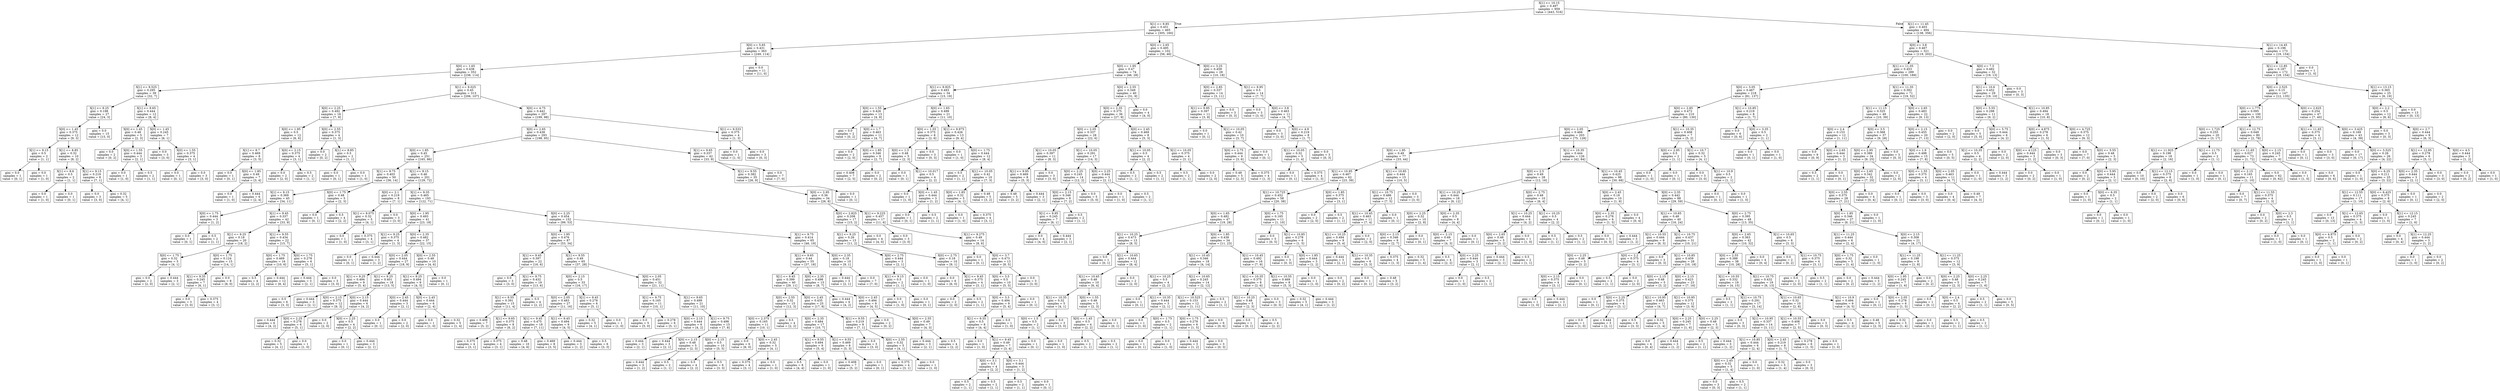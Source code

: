 digraph Tree {
node [shape=box] ;
0 [label="X[1] <= 10.15\ngini = 0.497\nsamples = 959\nvalue = [443, 516]"] ;
1 [label="X[1] <= 9.85\ngini = 0.451\nsamples = 465\nvalue = [305, 160]"] ;
0 -> 1 [labeldistance=2.5, labelangle=45, headlabel="True"] ;
2 [label="X[0] <= 5.65\ngini = 0.431\nsamples = 363\nvalue = [249, 114]"] ;
1 -> 2 ;
3 [label="X[0] <= 1.65\ngini = 0.438\nsamples = 352\nvalue = [238, 114]"] ;
2 -> 3 ;
4 [label="X[1] <= 9.525\ngini = 0.295\nsamples = 39\nvalue = [32, 7]"] ;
3 -> 4 ;
5 [label="X[1] <= 9.25\ngini = 0.198\nsamples = 27\nvalue = [24, 3]"] ;
4 -> 5 ;
6 [label="X[0] <= 1.45\ngini = 0.375\nsamples = 12\nvalue = [9, 3]"] ;
5 -> 6 ;
7 [label="X[1] <= 9.15\ngini = 0.5\nsamples = 2\nvalue = [1, 1]"] ;
6 -> 7 ;
8 [label="gini = 0.0\nsamples = 1\nvalue = [0, 1]"] ;
7 -> 8 ;
9 [label="gini = 0.0\nsamples = 1\nvalue = [1, 0]"] ;
7 -> 9 ;
10 [label="X[1] <= 8.85\ngini = 0.32\nsamples = 10\nvalue = [8, 2]"] ;
6 -> 10 ;
11 [label="X[1] <= 8.6\ngini = 0.5\nsamples = 2\nvalue = [1, 1]"] ;
10 -> 11 ;
12 [label="gini = 0.0\nsamples = 1\nvalue = [1, 0]"] ;
11 -> 12 ;
13 [label="gini = 0.0\nsamples = 1\nvalue = [0, 1]"] ;
11 -> 13 ;
14 [label="X[1] <= 9.15\ngini = 0.219\nsamples = 8\nvalue = [7, 1]"] ;
10 -> 14 ;
15 [label="gini = 0.0\nsamples = 3\nvalue = [3, 0]"] ;
14 -> 15 ;
16 [label="gini = 0.32\nsamples = 5\nvalue = [4, 1]"] ;
14 -> 16 ;
17 [label="gini = 0.0\nsamples = 15\nvalue = [15, 0]"] ;
5 -> 17 ;
18 [label="X[1] <= 9.65\ngini = 0.444\nsamples = 12\nvalue = [8, 4]"] ;
4 -> 18 ;
19 [label="X[0] <= 1.45\ngini = 0.48\nsamples = 5\nvalue = [2, 3]"] ;
18 -> 19 ;
20 [label="gini = 0.0\nsamples = 2\nvalue = [0, 2]"] ;
19 -> 20 ;
21 [label="X[0] <= 1.55\ngini = 0.444\nsamples = 3\nvalue = [2, 1]"] ;
19 -> 21 ;
22 [label="gini = 0.0\nsamples = 1\nvalue = [1, 0]"] ;
21 -> 22 ;
23 [label="gini = 0.5\nsamples = 2\nvalue = [1, 1]"] ;
21 -> 23 ;
24 [label="X[0] <= 1.45\ngini = 0.245\nsamples = 7\nvalue = [6, 1]"] ;
18 -> 24 ;
25 [label="gini = 0.0\nsamples = 3\nvalue = [3, 0]"] ;
24 -> 25 ;
26 [label="X[0] <= 1.55\ngini = 0.375\nsamples = 4\nvalue = [3, 1]"] ;
24 -> 26 ;
27 [label="gini = 0.0\nsamples = 1\nvalue = [0, 1]"] ;
26 -> 27 ;
28 [label="gini = 0.0\nsamples = 3\nvalue = [3, 0]"] ;
26 -> 28 ;
29 [label="X[1] <= 9.025\ngini = 0.45\nsamples = 313\nvalue = [206, 107]"] ;
3 -> 29 ;
30 [label="X[0] <= 2.25\ngini = 0.492\nsamples = 16\nvalue = [7, 9]"] ;
29 -> 30 ;
31 [label="X[0] <= 1.95\ngini = 0.5\nsamples = 12\nvalue = [6, 6]"] ;
30 -> 31 ;
32 [label="X[1] <= 8.7\ngini = 0.469\nsamples = 8\nvalue = [3, 5]"] ;
31 -> 32 ;
33 [label="gini = 0.0\nsamples = 1\nvalue = [0, 1]"] ;
32 -> 33 ;
34 [label="X[0] <= 1.85\ngini = 0.49\nsamples = 7\nvalue = [3, 4]"] ;
32 -> 34 ;
35 [label="gini = 0.0\nsamples = 1\nvalue = [1, 0]"] ;
34 -> 35 ;
36 [label="gini = 0.444\nsamples = 6\nvalue = [2, 4]"] ;
34 -> 36 ;
37 [label="X[0] <= 2.15\ngini = 0.375\nsamples = 4\nvalue = [3, 1]"] ;
31 -> 37 ;
38 [label="gini = 0.0\nsamples = 2\nvalue = [2, 0]"] ;
37 -> 38 ;
39 [label="gini = 0.5\nsamples = 2\nvalue = [1, 1]"] ;
37 -> 39 ;
40 [label="X[0] <= 2.55\ngini = 0.375\nsamples = 4\nvalue = [1, 3]"] ;
30 -> 40 ;
41 [label="gini = 0.0\nsamples = 2\nvalue = [0, 2]"] ;
40 -> 41 ;
42 [label="X[1] <= 8.85\ngini = 0.5\nsamples = 2\nvalue = [1, 1]"] ;
40 -> 42 ;
43 [label="gini = 0.0\nsamples = 1\nvalue = [0, 1]"] ;
42 -> 43 ;
44 [label="gini = 0.0\nsamples = 1\nvalue = [1, 0]"] ;
42 -> 44 ;
45 [label="X[0] <= 4.75\ngini = 0.442\nsamples = 297\nvalue = [199, 98]"] ;
29 -> 45 ;
46 [label="X[0] <= 2.65\ngini = 0.438\nsamples = 293\nvalue = [198, 95]"] ;
45 -> 46 ;
47 [label="X[0] <= 1.85\ngini = 0.45\nsamples = 251\nvalue = [165, 86]"] ;
46 -> 47 ;
48 [label="X[1] <= 9.75\ngini = 0.403\nsamples = 50\nvalue = [36, 14]"] ;
47 -> 48 ;
49 [label="X[1] <= 9.15\ngini = 0.369\nsamples = 45\nvalue = [34, 11]"] ;
48 -> 49 ;
50 [label="X[0] <= 1.75\ngini = 0.444\nsamples = 3\nvalue = [1, 2]"] ;
49 -> 50 ;
51 [label="gini = 0.0\nsamples = 1\nvalue = [0, 1]"] ;
50 -> 51 ;
52 [label="gini = 0.5\nsamples = 2\nvalue = [1, 1]"] ;
50 -> 52 ;
53 [label="X[1] <= 9.45\ngini = 0.337\nsamples = 42\nvalue = [33, 9]"] ;
49 -> 53 ;
54 [label="X[1] <= 9.25\ngini = 0.18\nsamples = 20\nvalue = [18, 2]"] ;
53 -> 54 ;
55 [label="X[0] <= 1.75\ngini = 0.32\nsamples = 5\nvalue = [4, 1]"] ;
54 -> 55 ;
56 [label="gini = 0.0\nsamples = 2\nvalue = [2, 0]"] ;
55 -> 56 ;
57 [label="gini = 0.444\nsamples = 3\nvalue = [2, 1]"] ;
55 -> 57 ;
58 [label="X[0] <= 1.75\ngini = 0.124\nsamples = 15\nvalue = [14, 1]"] ;
54 -> 58 ;
59 [label="X[1] <= 9.35\ngini = 0.245\nsamples = 7\nvalue = [6, 1]"] ;
58 -> 59 ;
60 [label="gini = 0.0\nsamples = 3\nvalue = [3, 0]"] ;
59 -> 60 ;
61 [label="gini = 0.375\nsamples = 4\nvalue = [3, 1]"] ;
59 -> 61 ;
62 [label="gini = 0.0\nsamples = 8\nvalue = [8, 0]"] ;
58 -> 62 ;
63 [label="X[1] <= 9.55\ngini = 0.434\nsamples = 22\nvalue = [15, 7]"] ;
53 -> 63 ;
64 [label="X[0] <= 1.75\ngini = 0.469\nsamples = 16\nvalue = [10, 6]"] ;
63 -> 64 ;
65 [label="gini = 0.5\nsamples = 4\nvalue = [2, 2]"] ;
64 -> 65 ;
66 [label="gini = 0.444\nsamples = 12\nvalue = [8, 4]"] ;
64 -> 66 ;
67 [label="X[0] <= 1.75\ngini = 0.278\nsamples = 6\nvalue = [5, 1]"] ;
63 -> 67 ;
68 [label="gini = 0.444\nsamples = 3\nvalue = [2, 1]"] ;
67 -> 68 ;
69 [label="gini = 0.0\nsamples = 3\nvalue = [3, 0]"] ;
67 -> 69 ;
70 [label="X[0] <= 1.75\ngini = 0.48\nsamples = 5\nvalue = [2, 3]"] ;
48 -> 70 ;
71 [label="gini = 0.0\nsamples = 1\nvalue = [0, 1]"] ;
70 -> 71 ;
72 [label="gini = 0.5\nsamples = 4\nvalue = [2, 2]"] ;
70 -> 72 ;
73 [label="X[1] <= 9.15\ngini = 0.46\nsamples = 201\nvalue = [129, 72]"] ;
47 -> 73 ;
74 [label="X[0] <= 2.1\ngini = 0.219\nsamples = 8\nvalue = [7, 1]"] ;
73 -> 74 ;
75 [label="X[1] <= 9.075\ngini = 0.32\nsamples = 5\nvalue = [4, 1]"] ;
74 -> 75 ;
76 [label="gini = 0.0\nsamples = 1\nvalue = [1, 0]"] ;
75 -> 76 ;
77 [label="gini = 0.375\nsamples = 4\nvalue = [3, 1]"] ;
75 -> 77 ;
78 [label="gini = 0.0\nsamples = 3\nvalue = [3, 0]"] ;
74 -> 78 ;
79 [label="X[1] <= 9.35\ngini = 0.465\nsamples = 193\nvalue = [122, 71]"] ;
73 -> 79 ;
80 [label="X[0] <= 1.95\ngini = 0.493\nsamples = 41\nvalue = [23, 18]"] ;
79 -> 80 ;
81 [label="X[1] <= 9.25\ngini = 0.375\nsamples = 4\nvalue = [1, 3]"] ;
80 -> 81 ;
82 [label="gini = 0.0\nsamples = 1\nvalue = [0, 1]"] ;
81 -> 82 ;
83 [label="gini = 0.444\nsamples = 3\nvalue = [1, 2]"] ;
81 -> 83 ;
84 [label="X[0] <= 2.35\ngini = 0.482\nsamples = 37\nvalue = [22, 15]"] ;
80 -> 84 ;
85 [label="X[0] <= 2.05\ngini = 0.444\nsamples = 27\nvalue = [18, 9]"] ;
84 -> 85 ;
86 [label="X[1] <= 9.25\ngini = 0.494\nsamples = 9\nvalue = [5, 4]"] ;
85 -> 86 ;
87 [label="gini = 0.5\nsamples = 6\nvalue = [3, 3]"] ;
86 -> 87 ;
88 [label="gini = 0.444\nsamples = 3\nvalue = [2, 1]"] ;
86 -> 88 ;
89 [label="X[1] <= 9.25\ngini = 0.401\nsamples = 18\nvalue = [13, 5]"] ;
85 -> 89 ;
90 [label="X[0] <= 2.15\ngini = 0.375\nsamples = 12\nvalue = [9, 3]"] ;
89 -> 90 ;
91 [label="gini = 0.444\nsamples = 6\nvalue = [4, 2]"] ;
90 -> 91 ;
92 [label="X[0] <= 2.25\ngini = 0.278\nsamples = 6\nvalue = [5, 1]"] ;
90 -> 92 ;
93 [label="gini = 0.32\nsamples = 5\nvalue = [4, 1]"] ;
92 -> 93 ;
94 [label="gini = 0.0\nsamples = 1\nvalue = [1, 0]"] ;
92 -> 94 ;
95 [label="X[0] <= 2.15\ngini = 0.444\nsamples = 6\nvalue = [4, 2]"] ;
89 -> 95 ;
96 [label="gini = 0.0\nsamples = 2\nvalue = [2, 0]"] ;
95 -> 96 ;
97 [label="X[0] <= 2.25\ngini = 0.5\nsamples = 4\nvalue = [2, 2]"] ;
95 -> 97 ;
98 [label="gini = 0.0\nsamples = 1\nvalue = [0, 1]"] ;
97 -> 98 ;
99 [label="gini = 0.444\nsamples = 3\nvalue = [2, 1]"] ;
97 -> 99 ;
100 [label="X[0] <= 2.55\ngini = 0.48\nsamples = 10\nvalue = [4, 6]"] ;
84 -> 100 ;
101 [label="X[1] <= 9.25\ngini = 0.494\nsamples = 9\nvalue = [4, 5]"] ;
100 -> 101 ;
102 [label="X[0] <= 2.45\ngini = 0.444\nsamples = 3\nvalue = [2, 1]"] ;
101 -> 102 ;
103 [label="gini = 0.0\nsamples = 1\nvalue = [0, 1]"] ;
102 -> 103 ;
104 [label="gini = 0.0\nsamples = 2\nvalue = [2, 0]"] ;
102 -> 104 ;
105 [label="X[0] <= 2.45\ngini = 0.444\nsamples = 6\nvalue = [2, 4]"] ;
101 -> 105 ;
106 [label="gini = 0.0\nsamples = 1\nvalue = [1, 0]"] ;
105 -> 106 ;
107 [label="gini = 0.32\nsamples = 5\nvalue = [1, 4]"] ;
105 -> 107 ;
108 [label="gini = 0.0\nsamples = 1\nvalue = [0, 1]"] ;
100 -> 108 ;
109 [label="X[0] <= 2.25\ngini = 0.454\nsamples = 152\nvalue = [99, 53]"] ;
79 -> 109 ;
110 [label="X[0] <= 1.95\ngini = 0.476\nsamples = 87\nvalue = [53, 34]"] ;
109 -> 110 ;
111 [label="X[1] <= 9.45\ngini = 0.397\nsamples = 22\nvalue = [16, 6]"] ;
110 -> 111 ;
112 [label="gini = 0.0\nsamples = 3\nvalue = [3, 0]"] ;
111 -> 112 ;
113 [label="X[1] <= 9.75\ngini = 0.432\nsamples = 19\nvalue = [13, 6]"] ;
111 -> 113 ;
114 [label="X[1] <= 9.55\ngini = 0.391\nsamples = 15\nvalue = [11, 4]"] ;
113 -> 114 ;
115 [label="gini = 0.408\nsamples = 7\nvalue = [5, 2]"] ;
114 -> 115 ;
116 [label="X[1] <= 9.65\ngini = 0.375\nsamples = 8\nvalue = [6, 2]"] ;
114 -> 116 ;
117 [label="gini = 0.375\nsamples = 4\nvalue = [3, 1]"] ;
116 -> 117 ;
118 [label="gini = 0.375\nsamples = 4\nvalue = [3, 1]"] ;
116 -> 118 ;
119 [label="gini = 0.5\nsamples = 4\nvalue = [2, 2]"] ;
113 -> 119 ;
120 [label="X[1] <= 9.55\ngini = 0.49\nsamples = 65\nvalue = [37, 28]"] ;
110 -> 120 ;
121 [label="X[0] <= 2.15\ngini = 0.5\nsamples = 33\nvalue = [16, 17]"] ;
120 -> 121 ;
122 [label="X[0] <= 2.05\ngini = 0.483\nsamples = 27\nvalue = [11, 16]"] ;
121 -> 122 ;
123 [label="X[1] <= 9.45\ngini = 0.475\nsamples = 18\nvalue = [7, 11]"] ;
122 -> 123 ;
124 [label="gini = 0.48\nsamples = 10\nvalue = [4, 6]"] ;
123 -> 124 ;
125 [label="gini = 0.469\nsamples = 8\nvalue = [3, 5]"] ;
123 -> 125 ;
126 [label="X[1] <= 9.45\ngini = 0.494\nsamples = 9\nvalue = [4, 5]"] ;
122 -> 126 ;
127 [label="gini = 0.444\nsamples = 3\nvalue = [1, 2]"] ;
126 -> 127 ;
128 [label="gini = 0.5\nsamples = 6\nvalue = [3, 3]"] ;
126 -> 128 ;
129 [label="X[1] <= 9.45\ngini = 0.278\nsamples = 6\nvalue = [5, 1]"] ;
121 -> 129 ;
130 [label="gini = 0.32\nsamples = 5\nvalue = [4, 1]"] ;
129 -> 130 ;
131 [label="gini = 0.0\nsamples = 1\nvalue = [1, 0]"] ;
129 -> 131 ;
132 [label="X[0] <= 2.05\ngini = 0.451\nsamples = 32\nvalue = [21, 11]"] ;
120 -> 132 ;
133 [label="X[1] <= 9.75\ngini = 0.165\nsamples = 11\nvalue = [10, 1]"] ;
132 -> 133 ;
134 [label="gini = 0.0\nsamples = 5\nvalue = [5, 0]"] ;
133 -> 134 ;
135 [label="gini = 0.278\nsamples = 6\nvalue = [5, 1]"] ;
133 -> 135 ;
136 [label="X[1] <= 9.65\ngini = 0.499\nsamples = 21\nvalue = [11, 10]"] ;
132 -> 136 ;
137 [label="X[0] <= 2.15\ngini = 0.444\nsamples = 6\nvalue = [4, 2]"] ;
136 -> 137 ;
138 [label="gini = 0.444\nsamples = 3\nvalue = [2, 1]"] ;
137 -> 138 ;
139 [label="gini = 0.444\nsamples = 3\nvalue = [2, 1]"] ;
137 -> 139 ;
140 [label="X[1] <= 9.75\ngini = 0.498\nsamples = 15\nvalue = [7, 8]"] ;
136 -> 140 ;
141 [label="X[0] <= 2.15\ngini = 0.48\nsamples = 5\nvalue = [2, 3]"] ;
140 -> 141 ;
142 [label="gini = 0.444\nsamples = 3\nvalue = [1, 2]"] ;
141 -> 142 ;
143 [label="gini = 0.5\nsamples = 2\nvalue = [1, 1]"] ;
141 -> 143 ;
144 [label="X[0] <= 2.15\ngini = 0.5\nsamples = 10\nvalue = [5, 5]"] ;
140 -> 144 ;
145 [label="gini = 0.5\nsamples = 4\nvalue = [2, 2]"] ;
144 -> 145 ;
146 [label="gini = 0.5\nsamples = 6\nvalue = [3, 3]"] ;
144 -> 146 ;
147 [label="X[1] <= 9.75\ngini = 0.414\nsamples = 65\nvalue = [46, 19]"] ;
109 -> 147 ;
148 [label="X[1] <= 9.65\ngini = 0.44\nsamples = 55\nvalue = [37, 18]"] ;
147 -> 148 ;
149 [label="X[1] <= 9.45\ngini = 0.399\nsamples = 40\nvalue = [29, 11]"] ;
148 -> 149 ;
150 [label="X[0] <= 2.55\ngini = 0.32\nsamples = 15\nvalue = [12, 3]"] ;
149 -> 150 ;
151 [label="X[0] <= 2.375\ngini = 0.165\nsamples = 11\nvalue = [10, 1]"] ;
150 -> 151 ;
152 [label="gini = 0.0\nsamples = 6\nvalue = [6, 0]"] ;
151 -> 152 ;
153 [label="X[0] <= 2.45\ngini = 0.32\nsamples = 5\nvalue = [4, 1]"] ;
151 -> 153 ;
154 [label="gini = 0.375\nsamples = 4\nvalue = [3, 1]"] ;
153 -> 154 ;
155 [label="gini = 0.0\nsamples = 1\nvalue = [1, 0]"] ;
153 -> 155 ;
156 [label="gini = 0.5\nsamples = 4\nvalue = [2, 2]"] ;
150 -> 156 ;
157 [label="X[0] <= 2.45\ngini = 0.435\nsamples = 25\nvalue = [17, 8]"] ;
149 -> 157 ;
158 [label="X[0] <= 2.35\ngini = 0.484\nsamples = 17\nvalue = [10, 7]"] ;
157 -> 158 ;
159 [label="X[1] <= 9.55\ngini = 0.494\nsamples = 9\nvalue = [5, 4]"] ;
158 -> 159 ;
160 [label="gini = 0.5\nsamples = 8\nvalue = [4, 4]"] ;
159 -> 160 ;
161 [label="gini = 0.0\nsamples = 1\nvalue = [1, 0]"] ;
159 -> 161 ;
162 [label="X[1] <= 9.55\ngini = 0.469\nsamples = 8\nvalue = [5, 3]"] ;
158 -> 162 ;
163 [label="gini = 0.408\nsamples = 7\nvalue = [5, 2]"] ;
162 -> 163 ;
164 [label="gini = 0.0\nsamples = 1\nvalue = [0, 1]"] ;
162 -> 164 ;
165 [label="X[1] <= 9.55\ngini = 0.219\nsamples = 8\nvalue = [7, 1]"] ;
157 -> 165 ;
166 [label="gini = 0.0\nsamples = 3\nvalue = [3, 0]"] ;
165 -> 166 ;
167 [label="X[0] <= 2.55\ngini = 0.32\nsamples = 5\nvalue = [4, 1]"] ;
165 -> 167 ;
168 [label="gini = 0.375\nsamples = 4\nvalue = [3, 1]"] ;
167 -> 168 ;
169 [label="gini = 0.0\nsamples = 1\nvalue = [1, 0]"] ;
167 -> 169 ;
170 [label="X[0] <= 2.35\ngini = 0.498\nsamples = 15\nvalue = [8, 7]"] ;
148 -> 170 ;
171 [label="gini = 0.444\nsamples = 6\nvalue = [4, 2]"] ;
170 -> 171 ;
172 [label="X[0] <= 2.45\ngini = 0.494\nsamples = 9\nvalue = [4, 5]"] ;
170 -> 172 ;
173 [label="gini = 0.0\nsamples = 2\nvalue = [0, 2]"] ;
172 -> 173 ;
174 [label="X[0] <= 2.55\ngini = 0.49\nsamples = 7\nvalue = [4, 3]"] ;
172 -> 174 ;
175 [label="gini = 0.444\nsamples = 3\nvalue = [2, 1]"] ;
174 -> 175 ;
176 [label="gini = 0.5\nsamples = 4\nvalue = [2, 2]"] ;
174 -> 176 ;
177 [label="X[0] <= 2.35\ngini = 0.18\nsamples = 10\nvalue = [9, 1]"] ;
147 -> 177 ;
178 [label="gini = 0.444\nsamples = 3\nvalue = [2, 1]"] ;
177 -> 178 ;
179 [label="gini = 0.0\nsamples = 7\nvalue = [7, 0]"] ;
177 -> 179 ;
180 [label="X[1] <= 9.65\ngini = 0.337\nsamples = 42\nvalue = [33, 9]"] ;
46 -> 180 ;
181 [label="X[1] <= 9.55\ngini = 0.382\nsamples = 35\nvalue = [26, 9]"] ;
180 -> 181 ;
182 [label="X[0] <= 2.95\ngini = 0.36\nsamples = 34\nvalue = [26, 8]"] ;
181 -> 182 ;
183 [label="X[0] <= 2.825\ngini = 0.208\nsamples = 17\nvalue = [15, 2]"] ;
182 -> 183 ;
184 [label="X[1] <= 9.25\ngini = 0.26\nsamples = 13\nvalue = [11, 2]"] ;
183 -> 184 ;
185 [label="X[0] <= 2.75\ngini = 0.444\nsamples = 3\nvalue = [2, 1]"] ;
184 -> 185 ;
186 [label="X[1] <= 9.15\ngini = 0.5\nsamples = 2\nvalue = [1, 1]"] ;
185 -> 186 ;
187 [label="gini = 0.0\nsamples = 1\nvalue = [1, 0]"] ;
186 -> 187 ;
188 [label="gini = 0.0\nsamples = 1\nvalue = [0, 1]"] ;
186 -> 188 ;
189 [label="gini = 0.0\nsamples = 1\nvalue = [1, 0]"] ;
185 -> 189 ;
190 [label="X[0] <= 2.75\ngini = 0.18\nsamples = 10\nvalue = [9, 1]"] ;
184 -> 190 ;
191 [label="gini = 0.0\nsamples = 6\nvalue = [6, 0]"] ;
190 -> 191 ;
192 [label="X[1] <= 9.45\ngini = 0.375\nsamples = 4\nvalue = [3, 1]"] ;
190 -> 192 ;
193 [label="gini = 0.0\nsamples = 2\nvalue = [2, 0]"] ;
192 -> 193 ;
194 [label="gini = 0.5\nsamples = 2\nvalue = [1, 1]"] ;
192 -> 194 ;
195 [label="gini = 0.0\nsamples = 4\nvalue = [4, 0]"] ;
183 -> 195 ;
196 [label="X[1] <= 9.225\ngini = 0.457\nsamples = 17\nvalue = [11, 6]"] ;
182 -> 196 ;
197 [label="gini = 0.0\nsamples = 3\nvalue = [3, 0]"] ;
196 -> 197 ;
198 [label="X[1] <= 9.275\ngini = 0.49\nsamples = 14\nvalue = [8, 6]"] ;
196 -> 198 ;
199 [label="gini = 0.0\nsamples = 1\nvalue = [0, 1]"] ;
198 -> 199 ;
200 [label="X[0] <= 3.7\ngini = 0.473\nsamples = 13\nvalue = [8, 5]"] ;
198 -> 200 ;
201 [label="X[0] <= 3.5\ngini = 0.5\nsamples = 10\nvalue = [5, 5]"] ;
200 -> 201 ;
202 [label="X[0] <= 3.3\ngini = 0.494\nsamples = 9\nvalue = [5, 4]"] ;
201 -> 202 ;
203 [label="X[1] <= 9.35\ngini = 0.5\nsamples = 8\nvalue = [4, 4]"] ;
202 -> 203 ;
204 [label="gini = 0.0\nsamples = 1\nvalue = [1, 0]"] ;
203 -> 204 ;
205 [label="X[1] <= 9.45\ngini = 0.49\nsamples = 7\nvalue = [3, 4]"] ;
203 -> 205 ;
206 [label="X[0] <= 3.1\ngini = 0.5\nsamples = 4\nvalue = [2, 2]"] ;
205 -> 206 ;
207 [label="gini = 0.5\nsamples = 2\nvalue = [1, 1]"] ;
206 -> 207 ;
208 [label="gini = 0.5\nsamples = 2\nvalue = [1, 1]"] ;
206 -> 208 ;
209 [label="X[0] <= 3.1\ngini = 0.444\nsamples = 3\nvalue = [1, 2]"] ;
205 -> 209 ;
210 [label="gini = 0.5\nsamples = 2\nvalue = [1, 1]"] ;
209 -> 210 ;
211 [label="gini = 0.0\nsamples = 1\nvalue = [0, 1]"] ;
209 -> 211 ;
212 [label="gini = 0.0\nsamples = 1\nvalue = [1, 0]"] ;
202 -> 212 ;
213 [label="gini = 0.0\nsamples = 1\nvalue = [0, 1]"] ;
201 -> 213 ;
214 [label="gini = 0.0\nsamples = 3\nvalue = [3, 0]"] ;
200 -> 214 ;
215 [label="gini = 0.0\nsamples = 1\nvalue = [0, 1]"] ;
181 -> 215 ;
216 [label="gini = 0.0\nsamples = 7\nvalue = [7, 0]"] ;
180 -> 216 ;
217 [label="X[1] <= 9.533\ngini = 0.375\nsamples = 4\nvalue = [1, 3]"] ;
45 -> 217 ;
218 [label="gini = 0.0\nsamples = 1\nvalue = [1, 0]"] ;
217 -> 218 ;
219 [label="gini = 0.0\nsamples = 3\nvalue = [0, 3]"] ;
217 -> 219 ;
220 [label="gini = 0.0\nsamples = 11\nvalue = [11, 0]"] ;
2 -> 220 ;
221 [label="X[0] <= 2.65\ngini = 0.495\nsamples = 102\nvalue = [56, 46]"] ;
1 -> 221 ;
222 [label="X[0] <= 1.95\ngini = 0.47\nsamples = 74\nvalue = [46, 28]"] ;
221 -> 222 ;
223 [label="X[1] <= 9.925\ngini = 0.493\nsamples = 34\nvalue = [15, 19]"] ;
222 -> 223 ;
224 [label="X[0] <= 1.55\ngini = 0.426\nsamples = 13\nvalue = [4, 9]"] ;
223 -> 224 ;
225 [label="gini = 0.0\nsamples = 2\nvalue = [0, 2]"] ;
224 -> 225 ;
226 [label="X[0] <= 1.7\ngini = 0.463\nsamples = 11\nvalue = [4, 7]"] ;
224 -> 226 ;
227 [label="gini = 0.0\nsamples = 2\nvalue = [2, 0]"] ;
226 -> 227 ;
228 [label="X[0] <= 1.85\ngini = 0.346\nsamples = 9\nvalue = [2, 7]"] ;
226 -> 228 ;
229 [label="gini = 0.408\nsamples = 7\nvalue = [2, 5]"] ;
228 -> 229 ;
230 [label="gini = 0.0\nsamples = 2\nvalue = [0, 2]"] ;
228 -> 230 ;
231 [label="X[0] <= 1.65\ngini = 0.499\nsamples = 21\nvalue = [11, 10]"] ;
223 -> 231 ;
232 [label="X[0] <= 1.55\ngini = 0.375\nsamples = 8\nvalue = [2, 6]"] ;
231 -> 232 ;
233 [label="X[0] <= 1.3\ngini = 0.48\nsamples = 5\nvalue = [2, 3]"] ;
232 -> 233 ;
234 [label="gini = 0.0\nsamples = 1\nvalue = [0, 1]"] ;
233 -> 234 ;
235 [label="X[1] <= 10.017\ngini = 0.5\nsamples = 4\nvalue = [2, 2]"] ;
233 -> 235 ;
236 [label="gini = 0.0\nsamples = 1\nvalue = [1, 0]"] ;
235 -> 236 ;
237 [label="X[0] <= 1.45\ngini = 0.444\nsamples = 3\nvalue = [1, 2]"] ;
235 -> 237 ;
238 [label="gini = 0.0\nsamples = 1\nvalue = [0, 1]"] ;
237 -> 238 ;
239 [label="gini = 0.5\nsamples = 2\nvalue = [1, 1]"] ;
237 -> 239 ;
240 [label="gini = 0.0\nsamples = 3\nvalue = [0, 3]"] ;
232 -> 240 ;
241 [label="X[1] <= 9.975\ngini = 0.426\nsamples = 13\nvalue = [9, 4]"] ;
231 -> 241 ;
242 [label="gini = 0.0\nsamples = 1\nvalue = [1, 0]"] ;
241 -> 242 ;
243 [label="X[0] <= 1.75\ngini = 0.444\nsamples = 12\nvalue = [8, 4]"] ;
241 -> 243 ;
244 [label="gini = 0.5\nsamples = 2\nvalue = [1, 1]"] ;
243 -> 244 ;
245 [label="X[1] <= 10.05\ngini = 0.42\nsamples = 10\nvalue = [7, 3]"] ;
243 -> 245 ;
246 [label="X[0] <= 1.85\ngini = 0.32\nsamples = 5\nvalue = [4, 1]"] ;
245 -> 246 ;
247 [label="gini = 0.0\nsamples = 1\nvalue = [1, 0]"] ;
246 -> 247 ;
248 [label="gini = 0.375\nsamples = 4\nvalue = [3, 1]"] ;
246 -> 248 ;
249 [label="gini = 0.48\nsamples = 5\nvalue = [3, 2]"] ;
245 -> 249 ;
250 [label="X[0] <= 2.55\ngini = 0.349\nsamples = 40\nvalue = [31, 9]"] ;
222 -> 250 ;
251 [label="X[0] <= 2.35\ngini = 0.375\nsamples = 36\nvalue = [27, 9]"] ;
250 -> 251 ;
252 [label="X[0] <= 2.05\ngini = 0.337\nsamples = 28\nvalue = [22, 6]"] ;
251 -> 252 ;
253 [label="X[1] <= 10.05\ngini = 0.397\nsamples = 11\nvalue = [8, 3]"] ;
252 -> 253 ;
254 [label="X[1] <= 9.95\ngini = 0.469\nsamples = 8\nvalue = [5, 3]"] ;
253 -> 254 ;
255 [label="gini = 0.48\nsamples = 5\nvalue = [3, 2]"] ;
254 -> 255 ;
256 [label="gini = 0.444\nsamples = 3\nvalue = [2, 1]"] ;
254 -> 256 ;
257 [label="gini = 0.0\nsamples = 3\nvalue = [3, 0]"] ;
253 -> 257 ;
258 [label="X[1] <= 10.05\ngini = 0.291\nsamples = 17\nvalue = [14, 3]"] ;
252 -> 258 ;
259 [label="X[0] <= 2.25\ngini = 0.245\nsamples = 14\nvalue = [12, 2]"] ;
258 -> 259 ;
260 [label="X[0] <= 2.15\ngini = 0.346\nsamples = 9\nvalue = [7, 2]"] ;
259 -> 260 ;
261 [label="X[1] <= 9.95\ngini = 0.245\nsamples = 7\nvalue = [6, 1]"] ;
260 -> 261 ;
262 [label="gini = 0.0\nsamples = 4\nvalue = [4, 0]"] ;
261 -> 262 ;
263 [label="gini = 0.444\nsamples = 3\nvalue = [2, 1]"] ;
261 -> 263 ;
264 [label="gini = 0.5\nsamples = 2\nvalue = [1, 1]"] ;
260 -> 264 ;
265 [label="gini = 0.0\nsamples = 5\nvalue = [5, 0]"] ;
259 -> 265 ;
266 [label="X[0] <= 2.25\ngini = 0.444\nsamples = 3\nvalue = [2, 1]"] ;
258 -> 266 ;
267 [label="gini = 0.0\nsamples = 1\nvalue = [1, 0]"] ;
266 -> 267 ;
268 [label="gini = 0.5\nsamples = 2\nvalue = [1, 1]"] ;
266 -> 268 ;
269 [label="X[0] <= 2.45\ngini = 0.469\nsamples = 8\nvalue = [5, 3]"] ;
251 -> 269 ;
270 [label="X[1] <= 10.05\ngini = 0.5\nsamples = 4\nvalue = [2, 2]"] ;
269 -> 270 ;
271 [label="gini = 0.5\nsamples = 2\nvalue = [1, 1]"] ;
270 -> 271 ;
272 [label="gini = 0.5\nsamples = 2\nvalue = [1, 1]"] ;
270 -> 272 ;
273 [label="X[1] <= 10.05\ngini = 0.375\nsamples = 4\nvalue = [3, 1]"] ;
269 -> 273 ;
274 [label="gini = 0.5\nsamples = 2\nvalue = [1, 1]"] ;
273 -> 274 ;
275 [label="gini = 0.0\nsamples = 2\nvalue = [2, 0]"] ;
273 -> 275 ;
276 [label="gini = 0.0\nsamples = 4\nvalue = [4, 0]"] ;
250 -> 276 ;
277 [label="X[0] <= 3.25\ngini = 0.459\nsamples = 28\nvalue = [10, 18]"] ;
221 -> 277 ;
278 [label="X[0] <= 2.85\ngini = 0.337\nsamples = 14\nvalue = [3, 11]"] ;
277 -> 278 ;
279 [label="X[1] <= 9.95\ngini = 0.397\nsamples = 11\nvalue = [3, 8]"] ;
278 -> 279 ;
280 [label="gini = 0.0\nsamples = 1\nvalue = [0, 1]"] ;
279 -> 280 ;
281 [label="X[1] <= 10.05\ngini = 0.42\nsamples = 10\nvalue = [3, 7]"] ;
279 -> 281 ;
282 [label="X[0] <= 2.75\ngini = 0.444\nsamples = 9\nvalue = [3, 6]"] ;
281 -> 282 ;
283 [label="gini = 0.48\nsamples = 5\nvalue = [2, 3]"] ;
282 -> 283 ;
284 [label="gini = 0.375\nsamples = 4\nvalue = [1, 3]"] ;
282 -> 284 ;
285 [label="gini = 0.0\nsamples = 1\nvalue = [0, 1]"] ;
281 -> 285 ;
286 [label="gini = 0.0\nsamples = 3\nvalue = [0, 3]"] ;
278 -> 286 ;
287 [label="X[1] <= 9.95\ngini = 0.5\nsamples = 14\nvalue = [7, 7]"] ;
277 -> 287 ;
288 [label="gini = 0.0\nsamples = 3\nvalue = [3, 0]"] ;
287 -> 288 ;
289 [label="X[0] <= 3.8\ngini = 0.463\nsamples = 11\nvalue = [4, 7]"] ;
287 -> 289 ;
290 [label="gini = 0.0\nsamples = 3\nvalue = [3, 0]"] ;
289 -> 290 ;
291 [label="X[0] <= 4.9\ngini = 0.219\nsamples = 8\nvalue = [1, 7]"] ;
289 -> 291 ;
292 [label="X[1] <= 10.05\ngini = 0.32\nsamples = 5\nvalue = [1, 4]"] ;
291 -> 292 ;
293 [label="gini = 0.0\nsamples = 1\nvalue = [0, 1]"] ;
292 -> 293 ;
294 [label="gini = 0.375\nsamples = 4\nvalue = [1, 3]"] ;
292 -> 294 ;
295 [label="gini = 0.0\nsamples = 3\nvalue = [0, 3]"] ;
291 -> 295 ;
296 [label="X[1] <= 11.45\ngini = 0.403\nsamples = 494\nvalue = [138, 356]"] ;
0 -> 296 [labeldistance=2.5, labelangle=-45, headlabel="False"] ;
297 [label="X[0] <= 3.8\ngini = 0.467\nsamples = 321\nvalue = [119, 202]"] ;
296 -> 297 ;
298 [label="X[1] <= 11.05\ngini = 0.453\nsamples = 289\nvalue = [100, 189]"] ;
297 -> 298 ;
299 [label="X[0] <= 3.05\ngini = 0.467\nsamples = 218\nvalue = [81, 137]"] ;
298 -> 299 ;
300 [label="X[0] <= 2.85\ngini = 0.472\nsamples = 210\nvalue = [80, 130]"] ;
299 -> 300 ;
301 [label="X[0] <= 2.05\ngini = 0.466\nsamples = 203\nvalue = [75, 128]"] ;
300 -> 301 ;
302 [label="X[0] <= 1.95\ngini = 0.49\nsamples = 77\nvalue = [33, 44]"] ;
301 -> 302 ;
303 [label="X[1] <= 10.95\ngini = 0.467\nsamples = 62\nvalue = [23, 39]"] ;
302 -> 303 ;
304 [label="X[1] <= 10.725\ngini = 0.452\nsamples = 58\nvalue = [20, 38]"] ;
303 -> 304 ;
305 [label="X[0] <= 1.65\ngini = 0.482\nsamples = 47\nvalue = [19, 28]"] ;
304 -> 305 ;
306 [label="X[1] <= 10.25\ngini = 0.473\nsamples = 13\nvalue = [8, 5]"] ;
305 -> 306 ;
307 [label="gini = 0.0\nsamples = 1\nvalue = [0, 1]"] ;
306 -> 307 ;
308 [label="X[1] <= 10.65\ngini = 0.444\nsamples = 12\nvalue = [8, 4]"] ;
306 -> 308 ;
309 [label="X[1] <= 10.45\ngini = 0.48\nsamples = 10\nvalue = [6, 4]"] ;
308 -> 309 ;
310 [label="X[1] <= 10.35\ngini = 0.32\nsamples = 5\nvalue = [4, 1]"] ;
309 -> 310 ;
311 [label="X[0] <= 1.5\ngini = 0.5\nsamples = 2\nvalue = [1, 1]"] ;
310 -> 311 ;
312 [label="gini = 0.0\nsamples = 1\nvalue = [0, 1]"] ;
311 -> 312 ;
313 [label="gini = 0.0\nsamples = 1\nvalue = [1, 0]"] ;
311 -> 313 ;
314 [label="gini = 0.0\nsamples = 3\nvalue = [3, 0]"] ;
310 -> 314 ;
315 [label="X[0] <= 1.55\ngini = 0.48\nsamples = 5\nvalue = [2, 3]"] ;
309 -> 315 ;
316 [label="X[0] <= 1.45\ngini = 0.5\nsamples = 4\nvalue = [2, 2]"] ;
315 -> 316 ;
317 [label="gini = 0.5\nsamples = 2\nvalue = [1, 1]"] ;
316 -> 317 ;
318 [label="gini = 0.5\nsamples = 2\nvalue = [1, 1]"] ;
316 -> 318 ;
319 [label="gini = 0.0\nsamples = 1\nvalue = [0, 1]"] ;
315 -> 319 ;
320 [label="gini = 0.0\nsamples = 2\nvalue = [2, 0]"] ;
308 -> 320 ;
321 [label="X[0] <= 1.85\ngini = 0.438\nsamples = 34\nvalue = [11, 23]"] ;
305 -> 321 ;
322 [label="X[1] <= 10.45\ngini = 0.346\nsamples = 18\nvalue = [4, 14]"] ;
321 -> 322 ;
323 [label="X[1] <= 10.25\ngini = 0.5\nsamples = 4\nvalue = [2, 2]"] ;
322 -> 323 ;
324 [label="gini = 0.0\nsamples = 1\nvalue = [0, 1]"] ;
323 -> 324 ;
325 [label="X[1] <= 10.35\ngini = 0.444\nsamples = 3\nvalue = [2, 1]"] ;
323 -> 325 ;
326 [label="gini = 0.0\nsamples = 1\nvalue = [1, 0]"] ;
325 -> 326 ;
327 [label="X[0] <= 1.75\ngini = 0.5\nsamples = 2\nvalue = [1, 1]"] ;
325 -> 327 ;
328 [label="gini = 0.0\nsamples = 1\nvalue = [0, 1]"] ;
327 -> 328 ;
329 [label="gini = 0.0\nsamples = 1\nvalue = [1, 0]"] ;
327 -> 329 ;
330 [label="X[1] <= 10.65\ngini = 0.245\nsamples = 14\nvalue = [2, 12]"] ;
322 -> 330 ;
331 [label="X[1] <= 10.525\ngini = 0.153\nsamples = 12\nvalue = [1, 11]"] ;
330 -> 331 ;
332 [label="X[0] <= 1.75\ngini = 0.278\nsamples = 6\nvalue = [1, 5]"] ;
331 -> 332 ;
333 [label="gini = 0.444\nsamples = 3\nvalue = [1, 2]"] ;
332 -> 333 ;
334 [label="gini = 0.0\nsamples = 3\nvalue = [0, 3]"] ;
332 -> 334 ;
335 [label="gini = 0.0\nsamples = 6\nvalue = [0, 6]"] ;
331 -> 335 ;
336 [label="gini = 0.5\nsamples = 2\nvalue = [1, 1]"] ;
330 -> 336 ;
337 [label="X[1] <= 10.45\ngini = 0.492\nsamples = 16\nvalue = [7, 9]"] ;
321 -> 337 ;
338 [label="X[1] <= 10.35\ngini = 0.375\nsamples = 8\nvalue = [2, 6]"] ;
337 -> 338 ;
339 [label="X[1] <= 10.25\ngini = 0.48\nsamples = 5\nvalue = [2, 3]"] ;
338 -> 339 ;
340 [label="gini = 0.0\nsamples = 1\nvalue = [0, 1]"] ;
339 -> 340 ;
341 [label="gini = 0.5\nsamples = 4\nvalue = [2, 2]"] ;
339 -> 341 ;
342 [label="gini = 0.0\nsamples = 3\nvalue = [0, 3]"] ;
338 -> 342 ;
343 [label="X[1] <= 10.55\ngini = 0.469\nsamples = 8\nvalue = [5, 3]"] ;
337 -> 343 ;
344 [label="gini = 0.32\nsamples = 5\nvalue = [4, 1]"] ;
343 -> 344 ;
345 [label="gini = 0.444\nsamples = 3\nvalue = [1, 2]"] ;
343 -> 345 ;
346 [label="X[0] <= 1.75\ngini = 0.165\nsamples = 11\nvalue = [1, 10]"] ;
304 -> 346 ;
347 [label="gini = 0.0\nsamples = 5\nvalue = [0, 5]"] ;
346 -> 347 ;
348 [label="X[1] <= 10.85\ngini = 0.278\nsamples = 6\nvalue = [1, 5]"] ;
346 -> 348 ;
349 [label="gini = 0.0\nsamples = 3\nvalue = [0, 3]"] ;
348 -> 349 ;
350 [label="X[0] <= 1.85\ngini = 0.444\nsamples = 3\nvalue = [1, 2]"] ;
348 -> 350 ;
351 [label="gini = 0.0\nsamples = 1\nvalue = [1, 0]"] ;
350 -> 351 ;
352 [label="gini = 0.0\nsamples = 2\nvalue = [0, 2]"] ;
350 -> 352 ;
353 [label="X[0] <= 1.85\ngini = 0.375\nsamples = 4\nvalue = [3, 1]"] ;
303 -> 353 ;
354 [label="gini = 0.0\nsamples = 2\nvalue = [2, 0]"] ;
353 -> 354 ;
355 [label="gini = 0.5\nsamples = 2\nvalue = [1, 1]"] ;
353 -> 355 ;
356 [label="X[1] <= 10.85\ngini = 0.444\nsamples = 15\nvalue = [10, 5]"] ;
302 -> 356 ;
357 [label="X[1] <= 10.75\ngini = 0.486\nsamples = 12\nvalue = [7, 5]"] ;
356 -> 357 ;
358 [label="X[1] <= 10.45\ngini = 0.463\nsamples = 11\nvalue = [7, 4]"] ;
357 -> 358 ;
359 [label="X[1] <= 10.25\ngini = 0.494\nsamples = 9\nvalue = [5, 4]"] ;
358 -> 359 ;
360 [label="gini = 0.444\nsamples = 3\nvalue = [2, 1]"] ;
359 -> 360 ;
361 [label="X[1] <= 10.35\ngini = 0.5\nsamples = 6\nvalue = [3, 3]"] ;
359 -> 361 ;
362 [label="gini = 0.0\nsamples = 1\nvalue = [0, 1]"] ;
361 -> 362 ;
363 [label="gini = 0.48\nsamples = 5\nvalue = [3, 2]"] ;
361 -> 363 ;
364 [label="gini = 0.0\nsamples = 2\nvalue = [2, 0]"] ;
358 -> 364 ;
365 [label="gini = 0.0\nsamples = 1\nvalue = [0, 1]"] ;
357 -> 365 ;
366 [label="gini = 0.0\nsamples = 3\nvalue = [3, 0]"] ;
356 -> 366 ;
367 [label="X[1] <= 10.35\ngini = 0.444\nsamples = 126\nvalue = [42, 84]"] ;
301 -> 367 ;
368 [label="X[0] <= 2.5\ngini = 0.49\nsamples = 28\nvalue = [12, 16]"] ;
367 -> 368 ;
369 [label="X[1] <= 10.25\ngini = 0.444\nsamples = 18\nvalue = [6, 12]"] ;
368 -> 369 ;
370 [label="X[0] <= 2.25\ngini = 0.32\nsamples = 10\nvalue = [2, 8]"] ;
369 -> 370 ;
371 [label="X[0] <= 2.15\ngini = 0.346\nsamples = 9\nvalue = [2, 7]"] ;
370 -> 371 ;
372 [label="gini = 0.375\nsamples = 4\nvalue = [1, 3]"] ;
371 -> 372 ;
373 [label="gini = 0.32\nsamples = 5\nvalue = [1, 4]"] ;
371 -> 373 ;
374 [label="gini = 0.0\nsamples = 1\nvalue = [0, 1]"] ;
370 -> 374 ;
375 [label="X[0] <= 2.35\ngini = 0.5\nsamples = 8\nvalue = [4, 4]"] ;
369 -> 375 ;
376 [label="X[0] <= 2.15\ngini = 0.49\nsamples = 7\nvalue = [4, 3]"] ;
375 -> 376 ;
377 [label="gini = 0.5\nsamples = 4\nvalue = [2, 2]"] ;
376 -> 377 ;
378 [label="X[0] <= 2.25\ngini = 0.444\nsamples = 3\nvalue = [2, 1]"] ;
376 -> 378 ;
379 [label="gini = 0.0\nsamples = 1\nvalue = [1, 0]"] ;
378 -> 379 ;
380 [label="gini = 0.5\nsamples = 2\nvalue = [1, 1]"] ;
378 -> 380 ;
381 [label="gini = 0.0\nsamples = 1\nvalue = [0, 1]"] ;
375 -> 381 ;
382 [label="X[0] <= 2.75\ngini = 0.48\nsamples = 10\nvalue = [6, 4]"] ;
368 -> 382 ;
383 [label="X[1] <= 10.25\ngini = 0.444\nsamples = 6\nvalue = [4, 2]"] ;
382 -> 383 ;
384 [label="X[0] <= 2.65\ngini = 0.48\nsamples = 5\nvalue = [3, 2]"] ;
383 -> 384 ;
385 [label="gini = 0.444\nsamples = 3\nvalue = [2, 1]"] ;
384 -> 385 ;
386 [label="gini = 0.5\nsamples = 2\nvalue = [1, 1]"] ;
384 -> 386 ;
387 [label="gini = 0.0\nsamples = 1\nvalue = [1, 0]"] ;
383 -> 387 ;
388 [label="X[1] <= 10.25\ngini = 0.5\nsamples = 4\nvalue = [2, 2]"] ;
382 -> 388 ;
389 [label="gini = 0.5\nsamples = 2\nvalue = [1, 1]"] ;
388 -> 389 ;
390 [label="gini = 0.5\nsamples = 2\nvalue = [1, 1]"] ;
388 -> 390 ;
391 [label="X[1] <= 10.45\ngini = 0.425\nsamples = 98\nvalue = [30, 68]"] ;
367 -> 391 ;
392 [label="X[0] <= 2.45\ngini = 0.18\nsamples = 10\nvalue = [1, 9]"] ;
391 -> 392 ;
393 [label="X[0] <= 2.35\ngini = 0.278\nsamples = 6\nvalue = [1, 5]"] ;
392 -> 393 ;
394 [label="gini = 0.0\nsamples = 3\nvalue = [0, 3]"] ;
393 -> 394 ;
395 [label="gini = 0.444\nsamples = 3\nvalue = [1, 2]"] ;
393 -> 395 ;
396 [label="gini = 0.0\nsamples = 4\nvalue = [0, 4]"] ;
392 -> 396 ;
397 [label="X[0] <= 2.35\ngini = 0.442\nsamples = 88\nvalue = [29, 59]"] ;
391 -> 397 ;
398 [label="X[1] <= 10.65\ngini = 0.48\nsamples = 40\nvalue = [16, 24]"] ;
397 -> 398 ;
399 [label="X[1] <= 10.55\ngini = 0.444\nsamples = 9\nvalue = [6, 3]"] ;
398 -> 399 ;
400 [label="X[0] <= 2.25\ngini = 0.48\nsamples = 5\nvalue = [3, 2]"] ;
399 -> 400 ;
401 [label="X[0] <= 2.15\ngini = 0.375\nsamples = 4\nvalue = [3, 1]"] ;
400 -> 401 ;
402 [label="gini = 0.0\nsamples = 1\nvalue = [1, 0]"] ;
401 -> 402 ;
403 [label="gini = 0.444\nsamples = 3\nvalue = [2, 1]"] ;
401 -> 403 ;
404 [label="gini = 0.0\nsamples = 1\nvalue = [0, 1]"] ;
400 -> 404 ;
405 [label="X[0] <= 2.2\ngini = 0.375\nsamples = 4\nvalue = [3, 1]"] ;
399 -> 405 ;
406 [label="gini = 0.5\nsamples = 2\nvalue = [1, 1]"] ;
405 -> 406 ;
407 [label="gini = 0.0\nsamples = 2\nvalue = [2, 0]"] ;
405 -> 407 ;
408 [label="X[1] <= 10.75\ngini = 0.437\nsamples = 31\nvalue = [10, 21]"] ;
398 -> 408 ;
409 [label="gini = 0.0\nsamples = 3\nvalue = [0, 3]"] ;
408 -> 409 ;
410 [label="X[1] <= 10.85\ngini = 0.459\nsamples = 28\nvalue = [10, 18]"] ;
408 -> 410 ;
411 [label="X[0] <= 2.15\ngini = 0.48\nsamples = 5\nvalue = [3, 2]"] ;
410 -> 411 ;
412 [label="gini = 0.0\nsamples = 1\nvalue = [0, 1]"] ;
411 -> 412 ;
413 [label="X[0] <= 2.25\ngini = 0.375\nsamples = 4\nvalue = [3, 1]"] ;
411 -> 413 ;
414 [label="gini = 0.0\nsamples = 1\nvalue = [1, 0]"] ;
413 -> 414 ;
415 [label="gini = 0.444\nsamples = 3\nvalue = [2, 1]"] ;
413 -> 415 ;
416 [label="X[0] <= 2.15\ngini = 0.423\nsamples = 23\nvalue = [7, 16]"] ;
410 -> 416 ;
417 [label="X[1] <= 10.95\ngini = 0.463\nsamples = 11\nvalue = [4, 7]"] ;
416 -> 417 ;
418 [label="gini = 0.5\nsamples = 6\nvalue = [3, 3]"] ;
417 -> 418 ;
419 [label="gini = 0.32\nsamples = 5\nvalue = [1, 4]"] ;
417 -> 419 ;
420 [label="X[1] <= 10.95\ngini = 0.375\nsamples = 12\nvalue = [3, 9]"] ;
416 -> 420 ;
421 [label="X[0] <= 2.25\ngini = 0.245\nsamples = 7\nvalue = [1, 6]"] ;
420 -> 421 ;
422 [label="gini = 0.0\nsamples = 4\nvalue = [0, 4]"] ;
421 -> 422 ;
423 [label="gini = 0.444\nsamples = 3\nvalue = [1, 2]"] ;
421 -> 423 ;
424 [label="X[0] <= 2.25\ngini = 0.48\nsamples = 5\nvalue = [2, 3]"] ;
420 -> 424 ;
425 [label="gini = 0.5\nsamples = 2\nvalue = [1, 1]"] ;
424 -> 425 ;
426 [label="gini = 0.444\nsamples = 3\nvalue = [1, 2]"] ;
424 -> 426 ;
427 [label="X[0] <= 2.75\ngini = 0.395\nsamples = 48\nvalue = [13, 35]"] ;
397 -> 427 ;
428 [label="X[0] <= 2.65\ngini = 0.363\nsamples = 42\nvalue = [10, 32]"] ;
427 -> 428 ;
429 [label="X[0] <= 2.55\ngini = 0.388\nsamples = 38\nvalue = [10, 28]"] ;
428 -> 429 ;
430 [label="X[1] <= 10.55\ngini = 0.332\nsamples = 19\nvalue = [4, 15]"] ;
429 -> 430 ;
431 [label="gini = 0.5\nsamples = 2\nvalue = [1, 1]"] ;
430 -> 431 ;
432 [label="X[1] <= 10.75\ngini = 0.291\nsamples = 17\nvalue = [3, 14]"] ;
430 -> 432 ;
433 [label="gini = 0.0\nsamples = 3\nvalue = [0, 3]"] ;
432 -> 433 ;
434 [label="X[1] <= 10.95\ngini = 0.337\nsamples = 14\nvalue = [3, 11]"] ;
432 -> 434 ;
435 [label="X[1] <= 10.85\ngini = 0.444\nsamples = 6\nvalue = [2, 4]"] ;
434 -> 435 ;
436 [label="X[0] <= 2.45\ngini = 0.32\nsamples = 5\nvalue = [1, 4]"] ;
435 -> 436 ;
437 [label="gini = 0.0\nsamples = 3\nvalue = [0, 3]"] ;
436 -> 437 ;
438 [label="gini = 0.5\nsamples = 2\nvalue = [1, 1]"] ;
436 -> 438 ;
439 [label="gini = 0.0\nsamples = 1\nvalue = [1, 0]"] ;
435 -> 439 ;
440 [label="X[0] <= 2.45\ngini = 0.219\nsamples = 8\nvalue = [1, 7]"] ;
434 -> 440 ;
441 [label="gini = 0.32\nsamples = 5\nvalue = [1, 4]"] ;
440 -> 441 ;
442 [label="gini = 0.0\nsamples = 3\nvalue = [0, 3]"] ;
440 -> 442 ;
443 [label="X[1] <= 10.75\ngini = 0.432\nsamples = 19\nvalue = [6, 13]"] ;
429 -> 443 ;
444 [label="X[1] <= 10.65\ngini = 0.32\nsamples = 10\nvalue = [2, 8]"] ;
443 -> 444 ;
445 [label="X[1] <= 10.55\ngini = 0.408\nsamples = 7\nvalue = [2, 5]"] ;
444 -> 445 ;
446 [label="gini = 0.278\nsamples = 6\nvalue = [1, 5]"] ;
445 -> 446 ;
447 [label="gini = 0.0\nsamples = 1\nvalue = [1, 0]"] ;
445 -> 447 ;
448 [label="gini = 0.0\nsamples = 3\nvalue = [0, 3]"] ;
444 -> 448 ;
449 [label="X[1] <= 10.9\ngini = 0.494\nsamples = 9\nvalue = [4, 5]"] ;
443 -> 449 ;
450 [label="gini = 0.5\nsamples = 4\nvalue = [2, 2]"] ;
449 -> 450 ;
451 [label="gini = 0.48\nsamples = 5\nvalue = [2, 3]"] ;
449 -> 451 ;
452 [label="gini = 0.0\nsamples = 4\nvalue = [0, 4]"] ;
428 -> 452 ;
453 [label="X[1] <= 10.65\ngini = 0.5\nsamples = 6\nvalue = [3, 3]"] ;
427 -> 453 ;
454 [label="gini = 0.0\nsamples = 2\nvalue = [0, 2]"] ;
453 -> 454 ;
455 [label="X[1] <= 10.75\ngini = 0.375\nsamples = 4\nvalue = [3, 1]"] ;
453 -> 455 ;
456 [label="gini = 0.0\nsamples = 2\nvalue = [2, 0]"] ;
455 -> 456 ;
457 [label="gini = 0.5\nsamples = 2\nvalue = [1, 1]"] ;
455 -> 457 ;
458 [label="X[1] <= 10.35\ngini = 0.408\nsamples = 7\nvalue = [5, 2]"] ;
300 -> 458 ;
459 [label="X[0] <= 2.95\ngini = 0.5\nsamples = 2\nvalue = [1, 1]"] ;
458 -> 459 ;
460 [label="gini = 0.0\nsamples = 1\nvalue = [1, 0]"] ;
459 -> 460 ;
461 [label="gini = 0.0\nsamples = 1\nvalue = [0, 1]"] ;
459 -> 461 ;
462 [label="X[1] <= 10.7\ngini = 0.32\nsamples = 5\nvalue = [4, 1]"] ;
458 -> 462 ;
463 [label="gini = 0.0\nsamples = 3\nvalue = [3, 0]"] ;
462 -> 463 ;
464 [label="X[1] <= 10.9\ngini = 0.5\nsamples = 2\nvalue = [1, 1]"] ;
462 -> 464 ;
465 [label="gini = 0.0\nsamples = 1\nvalue = [0, 1]"] ;
464 -> 465 ;
466 [label="gini = 0.0\nsamples = 1\nvalue = [1, 0]"] ;
464 -> 466 ;
467 [label="X[1] <= 10.85\ngini = 0.219\nsamples = 8\nvalue = [1, 7]"] ;
299 -> 467 ;
468 [label="gini = 0.0\nsamples = 6\nvalue = [0, 6]"] ;
467 -> 468 ;
469 [label="X[0] <= 3.35\ngini = 0.5\nsamples = 2\nvalue = [1, 1]"] ;
467 -> 469 ;
470 [label="gini = 0.0\nsamples = 1\nvalue = [0, 1]"] ;
469 -> 470 ;
471 [label="gini = 0.0\nsamples = 1\nvalue = [1, 0]"] ;
469 -> 471 ;
472 [label="X[1] <= 11.35\ngini = 0.392\nsamples = 71\nvalue = [19, 52]"] ;
298 -> 472 ;
473 [label="X[1] <= 11.15\ngini = 0.325\nsamples = 49\nvalue = [10, 39]"] ;
472 -> 473 ;
474 [label="X[0] <= 2.4\ngini = 0.153\nsamples = 12\nvalue = [1, 11]"] ;
473 -> 474 ;
475 [label="gini = 0.0\nsamples = 9\nvalue = [0, 9]"] ;
474 -> 475 ;
476 [label="X[0] <= 2.65\ngini = 0.444\nsamples = 3\nvalue = [1, 2]"] ;
474 -> 476 ;
477 [label="gini = 0.5\nsamples = 2\nvalue = [1, 1]"] ;
476 -> 477 ;
478 [label="gini = 0.0\nsamples = 1\nvalue = [0, 1]"] ;
476 -> 478 ;
479 [label="X[0] <= 3.5\ngini = 0.368\nsamples = 37\nvalue = [9, 28]"] ;
473 -> 479 ;
480 [label="X[0] <= 2.95\ngini = 0.389\nsamples = 34\nvalue = [9, 25]"] ;
479 -> 480 ;
481 [label="X[0] <= 2.65\ngini = 0.342\nsamples = 32\nvalue = [7, 25]"] ;
480 -> 481 ;
482 [label="X[0] <= 2.55\ngini = 0.375\nsamples = 28\nvalue = [7, 21]"] ;
481 -> 482 ;
483 [label="X[0] <= 1.85\ngini = 0.346\nsamples = 27\nvalue = [6, 21]"] ;
482 -> 483 ;
484 [label="X[1] <= 11.25\ngini = 0.444\nsamples = 6\nvalue = [2, 4]"] ;
483 -> 484 ;
485 [label="X[0] <= 1.75\ngini = 0.32\nsamples = 5\nvalue = [1, 4]"] ;
484 -> 485 ;
486 [label="gini = 0.0\nsamples = 2\nvalue = [0, 2]"] ;
485 -> 486 ;
487 [label="gini = 0.444\nsamples = 3\nvalue = [1, 2]"] ;
485 -> 487 ;
488 [label="gini = 0.0\nsamples = 1\nvalue = [1, 0]"] ;
484 -> 488 ;
489 [label="X[0] <= 2.15\ngini = 0.308\nsamples = 21\nvalue = [4, 17]"] ;
483 -> 489 ;
490 [label="X[1] <= 11.25\ngini = 0.198\nsamples = 9\nvalue = [1, 8]"] ;
489 -> 490 ;
491 [label="X[0] <= 1.95\ngini = 0.245\nsamples = 7\nvalue = [1, 6]"] ;
490 -> 491 ;
492 [label="gini = 0.0\nsamples = 1\nvalue = [0, 1]"] ;
491 -> 492 ;
493 [label="X[0] <= 2.05\ngini = 0.278\nsamples = 6\nvalue = [1, 5]"] ;
491 -> 493 ;
494 [label="gini = 0.32\nsamples = 5\nvalue = [1, 4]"] ;
493 -> 494 ;
495 [label="gini = 0.0\nsamples = 1\nvalue = [0, 1]"] ;
493 -> 495 ;
496 [label="gini = 0.0\nsamples = 2\nvalue = [0, 2]"] ;
490 -> 496 ;
497 [label="X[1] <= 11.25\ngini = 0.375\nsamples = 12\nvalue = [3, 9]"] ;
489 -> 497 ;
498 [label="X[0] <= 2.25\ngini = 0.48\nsamples = 5\nvalue = [2, 3]"] ;
497 -> 498 ;
499 [label="gini = 0.0\nsamples = 1\nvalue = [0, 1]"] ;
498 -> 499 ;
500 [label="X[0] <= 2.4\ngini = 0.5\nsamples = 4\nvalue = [2, 2]"] ;
498 -> 500 ;
501 [label="gini = 0.5\nsamples = 2\nvalue = [1, 1]"] ;
500 -> 501 ;
502 [label="gini = 0.5\nsamples = 2\nvalue = [1, 1]"] ;
500 -> 502 ;
503 [label="X[0] <= 2.25\ngini = 0.245\nsamples = 7\nvalue = [1, 6]"] ;
497 -> 503 ;
504 [label="gini = 0.5\nsamples = 2\nvalue = [1, 1]"] ;
503 -> 504 ;
505 [label="gini = 0.0\nsamples = 5\nvalue = [0, 5]"] ;
503 -> 505 ;
506 [label="gini = 0.0\nsamples = 1\nvalue = [1, 0]"] ;
482 -> 506 ;
507 [label="gini = 0.0\nsamples = 4\nvalue = [0, 4]"] ;
481 -> 507 ;
508 [label="gini = 0.0\nsamples = 2\nvalue = [2, 0]"] ;
480 -> 508 ;
509 [label="gini = 0.0\nsamples = 3\nvalue = [0, 3]"] ;
479 -> 509 ;
510 [label="X[0] <= 2.65\ngini = 0.483\nsamples = 22\nvalue = [9, 13]"] ;
472 -> 510 ;
511 [label="X[0] <= 2.15\ngini = 0.455\nsamples = 20\nvalue = [7, 13]"] ;
510 -> 511 ;
512 [label="X[0] <= 1.9\ngini = 0.498\nsamples = 15\nvalue = [7, 8]"] ;
511 -> 512 ;
513 [label="X[0] <= 1.55\ngini = 0.375\nsamples = 4\nvalue = [3, 1]"] ;
512 -> 513 ;
514 [label="gini = 0.0\nsamples = 1\nvalue = [0, 1]"] ;
513 -> 514 ;
515 [label="gini = 0.0\nsamples = 3\nvalue = [3, 0]"] ;
513 -> 515 ;
516 [label="X[0] <= 2.05\ngini = 0.463\nsamples = 11\nvalue = [4, 7]"] ;
512 -> 516 ;
517 [label="gini = 0.0\nsamples = 4\nvalue = [0, 4]"] ;
516 -> 517 ;
518 [label="gini = 0.49\nsamples = 7\nvalue = [4, 3]"] ;
516 -> 518 ;
519 [label="gini = 0.0\nsamples = 5\nvalue = [0, 5]"] ;
511 -> 519 ;
520 [label="gini = 0.0\nsamples = 2\nvalue = [2, 0]"] ;
510 -> 520 ;
521 [label="X[0] <= 7.5\ngini = 0.482\nsamples = 32\nvalue = [19, 13]"] ;
297 -> 521 ;
522 [label="X[1] <= 10.6\ngini = 0.452\nsamples = 29\nvalue = [19, 10]"] ;
521 -> 522 ;
523 [label="X[0] <= 5.55\ngini = 0.298\nsamples = 11\nvalue = [9, 2]"] ;
522 -> 523 ;
524 [label="gini = 0.0\nsamples = 5\nvalue = [5, 0]"] ;
523 -> 524 ;
525 [label="X[0] <= 5.75\ngini = 0.444\nsamples = 6\nvalue = [4, 2]"] ;
523 -> 525 ;
526 [label="X[1] <= 10.35\ngini = 0.5\nsamples = 4\nvalue = [2, 2]"] ;
525 -> 526 ;
527 [label="gini = 0.0\nsamples = 1\nvalue = [1, 0]"] ;
526 -> 527 ;
528 [label="gini = 0.444\nsamples = 3\nvalue = [1, 2]"] ;
526 -> 528 ;
529 [label="gini = 0.0\nsamples = 2\nvalue = [2, 0]"] ;
525 -> 529 ;
530 [label="X[1] <= 10.85\ngini = 0.494\nsamples = 18\nvalue = [10, 8]"] ;
522 -> 530 ;
531 [label="X[0] <= 4.875\ngini = 0.278\nsamples = 6\nvalue = [1, 5]"] ;
530 -> 531 ;
532 [label="X[0] <= 4.125\ngini = 0.444\nsamples = 3\nvalue = [1, 2]"] ;
531 -> 532 ;
533 [label="gini = 0.0\nsamples = 2\nvalue = [0, 2]"] ;
532 -> 533 ;
534 [label="gini = 0.0\nsamples = 1\nvalue = [1, 0]"] ;
532 -> 534 ;
535 [label="gini = 0.0\nsamples = 3\nvalue = [0, 3]"] ;
531 -> 535 ;
536 [label="X[0] <= 4.725\ngini = 0.375\nsamples = 12\nvalue = [9, 3]"] ;
530 -> 536 ;
537 [label="gini = 0.0\nsamples = 7\nvalue = [7, 0]"] ;
536 -> 537 ;
538 [label="X[0] <= 5.55\ngini = 0.48\nsamples = 5\nvalue = [2, 3]"] ;
536 -> 538 ;
539 [label="gini = 0.0\nsamples = 2\nvalue = [0, 2]"] ;
538 -> 539 ;
540 [label="X[0] <= 5.95\ngini = 0.444\nsamples = 3\nvalue = [2, 1]"] ;
538 -> 540 ;
541 [label="gini = 0.0\nsamples = 1\nvalue = [1, 0]"] ;
540 -> 541 ;
542 [label="X[0] <= 6.35\ngini = 0.5\nsamples = 2\nvalue = [1, 1]"] ;
540 -> 542 ;
543 [label="gini = 0.0\nsamples = 1\nvalue = [0, 1]"] ;
542 -> 543 ;
544 [label="gini = 0.0\nsamples = 1\nvalue = [1, 0]"] ;
542 -> 544 ;
545 [label="gini = 0.0\nsamples = 3\nvalue = [0, 3]"] ;
521 -> 545 ;
546 [label="X[1] <= 14.45\ngini = 0.196\nsamples = 173\nvalue = [19, 154]"] ;
296 -> 546 ;
547 [label="X[1] <= 12.85\ngini = 0.187\nsamples = 172\nvalue = [18, 154]"] ;
546 -> 547 ;
548 [label="X[0] <= 2.525\ngini = 0.15\nsamples = 147\nvalue = [12, 135]"] ;
547 -> 548 ;
549 [label="X[0] <= 1.775\ngini = 0.095\nsamples = 100\nvalue = [5, 95]"] ;
548 -> 549 ;
550 [label="X[0] <= 1.725\ngini = 0.255\nsamples = 20\nvalue = [3, 17]"] ;
549 -> 550 ;
551 [label="X[1] <= 11.925\ngini = 0.198\nsamples = 18\nvalue = [2, 16]"] ;
550 -> 551 ;
552 [label="gini = 0.0\nsamples = 10\nvalue = [0, 10]"] ;
551 -> 552 ;
553 [label="X[1] <= 12.15\ngini = 0.375\nsamples = 8\nvalue = [2, 6]"] ;
551 -> 553 ;
554 [label="gini = 0.0\nsamples = 2\nvalue = [2, 0]"] ;
553 -> 554 ;
555 [label="gini = 0.0\nsamples = 6\nvalue = [0, 6]"] ;
553 -> 555 ;
556 [label="X[1] <= 11.75\ngini = 0.5\nsamples = 2\nvalue = [1, 1]"] ;
550 -> 556 ;
557 [label="gini = 0.0\nsamples = 1\nvalue = [1, 0]"] ;
556 -> 557 ;
558 [label="gini = 0.0\nsamples = 1\nvalue = [0, 1]"] ;
556 -> 558 ;
559 [label="X[1] <= 12.75\ngini = 0.049\nsamples = 80\nvalue = [2, 78]"] ;
549 -> 559 ;
560 [label="X[1] <= 11.65\ngini = 0.027\nsamples = 73\nvalue = [1, 72]"] ;
559 -> 560 ;
561 [label="X[0] <= 2.15\ngini = 0.165\nsamples = 11\nvalue = [1, 10]"] ;
560 -> 561 ;
562 [label="gini = 0.0\nsamples = 7\nvalue = [0, 7]"] ;
561 -> 562 ;
563 [label="X[1] <= 11.55\ngini = 0.375\nsamples = 4\nvalue = [1, 3]"] ;
561 -> 563 ;
564 [label="gini = 0.0\nsamples = 2\nvalue = [0, 2]"] ;
563 -> 564 ;
565 [label="X[0] <= 2.3\ngini = 0.5\nsamples = 2\nvalue = [1, 1]"] ;
563 -> 565 ;
566 [label="gini = 0.0\nsamples = 1\nvalue = [1, 0]"] ;
565 -> 566 ;
567 [label="gini = 0.0\nsamples = 1\nvalue = [0, 1]"] ;
565 -> 567 ;
568 [label="gini = 0.0\nsamples = 62\nvalue = [0, 62]"] ;
560 -> 568 ;
569 [label="X[0] <= 2.15\ngini = 0.245\nsamples = 7\nvalue = [1, 6]"] ;
559 -> 569 ;
570 [label="gini = 0.0\nsamples = 1\nvalue = [1, 0]"] ;
569 -> 570 ;
571 [label="gini = 0.0\nsamples = 6\nvalue = [0, 6]"] ;
569 -> 571 ;
572 [label="X[0] <= 2.625\ngini = 0.254\nsamples = 47\nvalue = [7, 40]"] ;
548 -> 572 ;
573 [label="X[1] <= 11.65\ngini = 0.375\nsamples = 4\nvalue = [3, 1]"] ;
572 -> 573 ;
574 [label="gini = 0.0\nsamples = 1\nvalue = [0, 1]"] ;
573 -> 574 ;
575 [label="gini = 0.0\nsamples = 3\nvalue = [3, 0]"] ;
573 -> 575 ;
576 [label="X[0] <= 3.425\ngini = 0.169\nsamples = 43\nvalue = [4, 39]"] ;
572 -> 576 ;
577 [label="gini = 0.0\nsamples = 17\nvalue = [0, 17]"] ;
576 -> 577 ;
578 [label="X[0] <= 3.525\ngini = 0.26\nsamples = 26\nvalue = [4, 22]"] ;
576 -> 578 ;
579 [label="gini = 0.0\nsamples = 1\nvalue = [1, 0]"] ;
578 -> 579 ;
580 [label="X[0] <= 6.25\ngini = 0.211\nsamples = 25\nvalue = [3, 22]"] ;
578 -> 580 ;
581 [label="X[1] <= 12.55\ngini = 0.111\nsamples = 17\nvalue = [1, 16]"] ;
580 -> 581 ;
582 [label="gini = 0.0\nsamples = 13\nvalue = [0, 13]"] ;
581 -> 582 ;
583 [label="X[1] <= 12.65\ngini = 0.375\nsamples = 4\nvalue = [1, 3]"] ;
581 -> 583 ;
584 [label="X[0] <= 4.975\ngini = 0.5\nsamples = 2\nvalue = [1, 1]"] ;
583 -> 584 ;
585 [label="gini = 0.0\nsamples = 1\nvalue = [1, 0]"] ;
584 -> 585 ;
586 [label="gini = 0.0\nsamples = 1\nvalue = [0, 1]"] ;
584 -> 586 ;
587 [label="gini = 0.0\nsamples = 2\nvalue = [0, 2]"] ;
583 -> 587 ;
588 [label="X[0] <= 6.425\ngini = 0.375\nsamples = 8\nvalue = [2, 6]"] ;
580 -> 588 ;
589 [label="gini = 0.0\nsamples = 1\nvalue = [1, 0]"] ;
588 -> 589 ;
590 [label="X[1] <= 12.15\ngini = 0.245\nsamples = 7\nvalue = [1, 6]"] ;
588 -> 590 ;
591 [label="gini = 0.0\nsamples = 4\nvalue = [0, 4]"] ;
590 -> 591 ;
592 [label="X[1] <= 12.25\ngini = 0.444\nsamples = 3\nvalue = [1, 2]"] ;
590 -> 592 ;
593 [label="gini = 0.0\nsamples = 1\nvalue = [1, 0]"] ;
592 -> 593 ;
594 [label="gini = 0.0\nsamples = 2\nvalue = [0, 2]"] ;
592 -> 594 ;
595 [label="X[1] <= 13.15\ngini = 0.365\nsamples = 25\nvalue = [6, 19]"] ;
547 -> 595 ;
596 [label="X[0] <= 2.2\ngini = 0.5\nsamples = 12\nvalue = [6, 6]"] ;
595 -> 596 ;
597 [label="gini = 0.0\nsamples = 3\nvalue = [0, 3]"] ;
596 -> 597 ;
598 [label="X[0] <= 2.7\ngini = 0.444\nsamples = 9\nvalue = [6, 3]"] ;
596 -> 598 ;
599 [label="X[1] <= 12.95\ngini = 0.278\nsamples = 6\nvalue = [5, 1]"] ;
598 -> 599 ;
600 [label="X[0] <= 2.35\ngini = 0.444\nsamples = 3\nvalue = [2, 1]"] ;
599 -> 600 ;
601 [label="gini = 0.0\nsamples = 1\nvalue = [0, 1]"] ;
600 -> 601 ;
602 [label="gini = 0.0\nsamples = 2\nvalue = [2, 0]"] ;
600 -> 602 ;
603 [label="gini = 0.0\nsamples = 3\nvalue = [3, 0]"] ;
599 -> 603 ;
604 [label="X[0] <= 4.5\ngini = 0.444\nsamples = 3\nvalue = [1, 2]"] ;
598 -> 604 ;
605 [label="gini = 0.0\nsamples = 2\nvalue = [0, 2]"] ;
604 -> 605 ;
606 [label="gini = 0.0\nsamples = 1\nvalue = [1, 0]"] ;
604 -> 606 ;
607 [label="gini = 0.0\nsamples = 13\nvalue = [0, 13]"] ;
595 -> 607 ;
608 [label="gini = 0.0\nsamples = 1\nvalue = [1, 0]"] ;
546 -> 608 ;
}